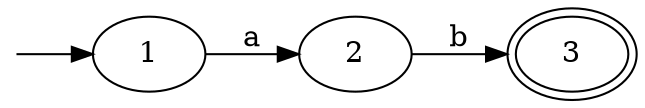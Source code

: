 digraph
{
    rankdir="LR"; // draw horizontally
    0[style=invis,shape=point];
    0 -> 1;
    1 -> 2[label="a"];
    2 -> 3[label="b"];
    3[peripheries=2];
}
